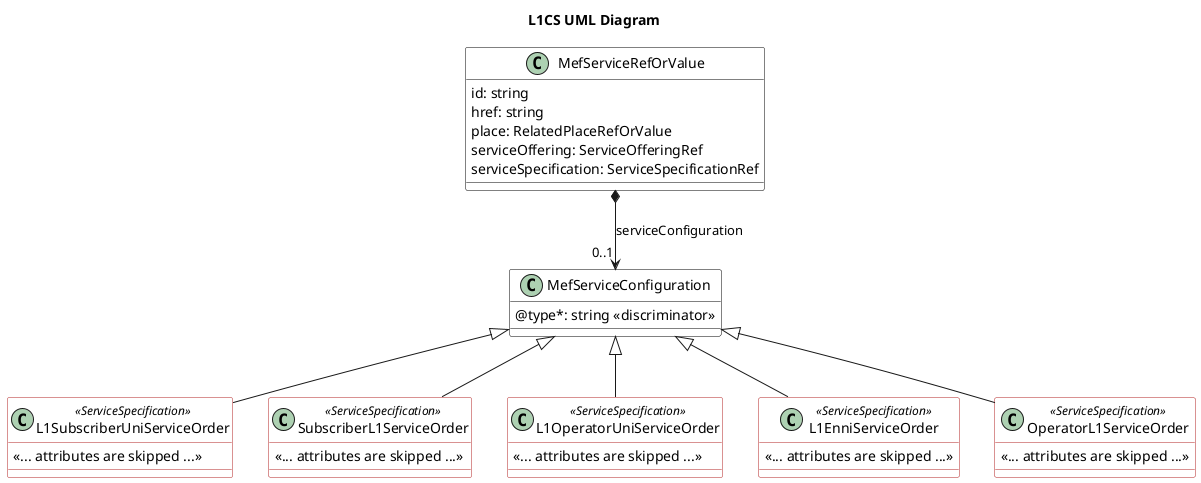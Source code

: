 @startuml

title L1CS UML Diagram

skinparam {
    ClassBackgroundColor White
    ClassBorderColor Black
    ClassBorderColor<<ServiceSpecification>> FireBrick
}

class MefServiceConfiguration {
    @type*: string <<discriminator>>
}

class MefServiceRefOrValue {
    id: string 
    href: string
    place: RelatedPlaceRefOrValue 
    serviceOffering: ServiceOfferingRef
    serviceSpecification: ServiceSpecificationRef
}

MefServiceRefOrValue *-->"0..1" MefServiceConfiguration : serviceConfiguration


  class L1SubscriberUniServiceOrder <<ServiceSpecification>> {

    <<... attributes are skipped ...>>
  }
  MefServiceConfiguration <|-- L1SubscriberUniServiceOrder

  class SubscriberL1ServiceOrder <<ServiceSpecification>> {

    <<... attributes are skipped ...>>
  }
  MefServiceConfiguration <|-- SubscriberL1ServiceOrder

    class L1OperatorUniServiceOrder <<ServiceSpecification>> {

    <<... attributes are skipped ...>>
  }
  MefServiceConfiguration <|-- L1OperatorUniServiceOrder

  class L1EnniServiceOrder <<ServiceSpecification>> {

    <<... attributes are skipped ...>>
  }
  MefServiceConfiguration <|-- L1EnniServiceOrder


  class OperatorL1ServiceOrder <<ServiceSpecification>> {

    <<... attributes are skipped ...>>
  }
  MefServiceConfiguration <|-- OperatorL1ServiceOrder

@enduml